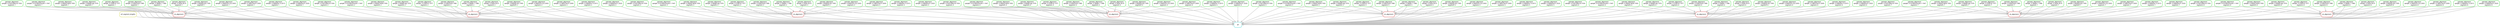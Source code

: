 digraph snakemake_dag {
    graph[bgcolor=white, margin=0];
    node[shape=box, style=rounded, fontname=sans,                 fontsize=10, penwidth=2];
    edge[penwidth=2, color=grey];
	0[label = "all", color = "0.50 0.6 0.85", style="rounded"];
	1[label = "ref_segment_lengths", color = "0.17 0.6 0.85", style="rounded"];
	2[label = "pairwise_alignment\nsample: A-PuertoRico-8-1934\nsegment: 1", color = "0.33 0.6 0.85", style="rounded"];
	3[label = "pairwise_alignment\nsample: A-PuertoRico-8-1934\nsegment: 2", color = "0.33 0.6 0.85", style="rounded"];
	4[label = "pairwise_alignment\nsample: A-PuertoRico-8-1934\nsegment: 3", color = "0.33 0.6 0.85", style="rounded"];
	5[label = "pairwise_alignment\nsample: A-PuertoRico-8-1934\nsegment: 4", color = "0.33 0.6 0.85", style="rounded"];
	6[label = "pairwise_alignment\nsample: A-PuertoRico-8-1934\nsegment: 5", color = "0.33 0.6 0.85", style="rounded"];
	7[label = "pairwise_alignment\nsample: A-PuertoRico-8-1934\nsegment: 6", color = "0.33 0.6 0.85", style="rounded"];
	8[label = "pairwise_alignment\nsample: A-PuertoRico-8-1934\nsegment: 7", color = "0.33 0.6 0.85", style="rounded"];
	9[label = "pairwise_alignment\nsample: A-PuertoRico-8-1934\nsegment: 8", color = "0.33 0.6 0.85", style="rounded"];
	10[label = "pairwise_alignment\nsample: A-FortMonmouth-1-1947\nsegment: 1", color = "0.33 0.6 0.85", style="rounded"];
	11[label = "pairwise_alignment\nsample: A-FortMonmouth-1-1947\nsegment: 2", color = "0.33 0.6 0.85", style="rounded"];
	12[label = "pairwise_alignment\nsample: A-FortMonmouth-1-1947\nsegment: 3", color = "0.33 0.6 0.85", style="rounded"];
	13[label = "pairwise_alignment\nsample: A-FortMonmouth-1-1947\nsegment: 4", color = "0.33 0.6 0.85", style="rounded"];
	14[label = "pairwise_alignment\nsample: A-FortMonmouth-1-1947\nsegment: 5", color = "0.33 0.6 0.85", style="rounded"];
	15[label = "pairwise_alignment\nsample: A-FortMonmouth-1-1947\nsegment: 6", color = "0.33 0.6 0.85", style="rounded"];
	16[label = "pairwise_alignment\nsample: A-FortMonmouth-1-1947\nsegment: 7", color = "0.33 0.6 0.85", style="rounded"];
	17[label = "pairwise_alignment\nsample: A-FortMonmouth-1-1947\nsegment: 8", color = "0.33 0.6 0.85", style="rounded"];
	18[label = "pairwise_alignment\nsample: A-Albany-4836-1950\nsegment: 1", color = "0.33 0.6 0.85", style="rounded"];
	19[label = "pairwise_alignment\nsample: A-Albany-4836-1950\nsegment: 2", color = "0.33 0.6 0.85", style="rounded"];
	20[label = "pairwise_alignment\nsample: A-Albany-4836-1950\nsegment: 3", color = "0.33 0.6 0.85", style="rounded"];
	21[label = "pairwise_alignment\nsample: A-Albany-4836-1950\nsegment: 4", color = "0.33 0.6 0.85", style="rounded"];
	22[label = "pairwise_alignment\nsample: A-Albany-4836-1950\nsegment: 5", color = "0.33 0.6 0.85", style="rounded"];
	23[label = "pairwise_alignment\nsample: A-Albany-4836-1950\nsegment: 6", color = "0.33 0.6 0.85", style="rounded"];
	24[label = "pairwise_alignment\nsample: A-Albany-4836-1950\nsegment: 7", color = "0.33 0.6 0.85", style="rounded"];
	25[label = "pairwise_alignment\nsample: A-Albany-4836-1950\nsegment: 8", color = "0.33 0.6 0.85", style="rounded"];
	26[label = "pairwise_alignment\nsample: A-NewJersey-1976\nsegment: 1", color = "0.33 0.6 0.85", style="rounded"];
	27[label = "pairwise_alignment\nsample: A-NewJersey-1976\nsegment: 2", color = "0.33 0.6 0.85", style="rounded"];
	28[label = "pairwise_alignment\nsample: A-NewJersey-1976\nsegment: 3", color = "0.33 0.6 0.85", style="rounded"];
	29[label = "pairwise_alignment\nsample: A-NewJersey-1976\nsegment: 4", color = "0.33 0.6 0.85", style="rounded"];
	30[label = "pairwise_alignment\nsample: A-NewJersey-1976\nsegment: 5", color = "0.33 0.6 0.85", style="rounded"];
	31[label = "pairwise_alignment\nsample: A-NewJersey-1976\nsegment: 6", color = "0.33 0.6 0.85", style="rounded"];
	32[label = "pairwise_alignment\nsample: A-NewJersey-1976\nsegment: 7", color = "0.33 0.6 0.85", style="rounded"];
	33[label = "pairwise_alignment\nsample: A-NewJersey-1976\nsegment: 8", color = "0.33 0.6 0.85", style="rounded"];
	34[label = "pairwise_alignment\nsample: A-USSR-92-1977\nsegment: 1", color = "0.33 0.6 0.85", style="rounded"];
	35[label = "pairwise_alignment\nsample: A-USSR-92-1977\nsegment: 2", color = "0.33 0.6 0.85", style="rounded"];
	36[label = "pairwise_alignment\nsample: A-USSR-92-1977\nsegment: 3", color = "0.33 0.6 0.85", style="rounded"];
	37[label = "pairwise_alignment\nsample: A-USSR-92-1977\nsegment: 4", color = "0.33 0.6 0.85", style="rounded"];
	38[label = "pairwise_alignment\nsample: A-USSR-92-1977\nsegment: 5", color = "0.33 0.6 0.85", style="rounded"];
	39[label = "pairwise_alignment\nsample: A-USSR-92-1977\nsegment: 6", color = "0.33 0.6 0.85", style="rounded"];
	40[label = "pairwise_alignment\nsample: A-USSR-92-1977\nsegment: 7", color = "0.33 0.6 0.85", style="rounded"];
	41[label = "pairwise_alignment\nsample: A-USSR-92-1977\nsegment: 8", color = "0.33 0.6 0.85", style="rounded"];
	42[label = "pairwise_alignment\nsample: A-India-6263-1980\nsegment: 1", color = "0.33 0.6 0.85", style="rounded"];
	43[label = "pairwise_alignment\nsample: A-India-6263-1980\nsegment: 2", color = "0.33 0.6 0.85", style="rounded"];
	44[label = "pairwise_alignment\nsample: A-India-6263-1980\nsegment: 3", color = "0.33 0.6 0.85", style="rounded"];
	45[label = "pairwise_alignment\nsample: A-India-6263-1980\nsegment: 4", color = "0.33 0.6 0.85", style="rounded"];
	46[label = "pairwise_alignment\nsample: A-India-6263-1980\nsegment: 5", color = "0.33 0.6 0.85", style="rounded"];
	47[label = "pairwise_alignment\nsample: A-India-6263-1980\nsegment: 6", color = "0.33 0.6 0.85", style="rounded"];
	48[label = "pairwise_alignment\nsample: A-India-6263-1980\nsegment: 7", color = "0.33 0.6 0.85", style="rounded"];
	49[label = "pairwise_alignment\nsample: A-India-6263-1980\nsegment: 8", color = "0.33 0.6 0.85", style="rounded"];
	50[label = "pairwise_alignment\nsample: A-Taiwan-1-1986\nsegment: 1", color = "0.33 0.6 0.85", style="rounded"];
	51[label = "pairwise_alignment\nsample: A-Taiwan-1-1986\nsegment: 2", color = "0.33 0.6 0.85", style="rounded"];
	52[label = "pairwise_alignment\nsample: A-Taiwan-1-1986\nsegment: 3", color = "0.33 0.6 0.85", style="rounded"];
	53[label = "pairwise_alignment\nsample: A-Taiwan-1-1986\nsegment: 4", color = "0.33 0.6 0.85", style="rounded"];
	54[label = "pairwise_alignment\nsample: A-Taiwan-1-1986\nsegment: 5", color = "0.33 0.6 0.85", style="rounded"];
	55[label = "pairwise_alignment\nsample: A-Taiwan-1-1986\nsegment: 6", color = "0.33 0.6 0.85", style="rounded"];
	56[label = "pairwise_alignment\nsample: A-Taiwan-1-1986\nsegment: 7", color = "0.33 0.6 0.85", style="rounded"];
	57[label = "pairwise_alignment\nsample: A-Taiwan-1-1986\nsegment: 8", color = "0.33 0.6 0.85", style="rounded"];
	58[label = "pairwise_alignment\nsample: A-Texas-36-91\nsegment: 1", color = "0.33 0.6 0.85", style="rounded"];
	59[label = "pairwise_alignment\nsample: A-Texas-36-91\nsegment: 2", color = "0.33 0.6 0.85", style="rounded"];
	60[label = "pairwise_alignment\nsample: A-Texas-36-91\nsegment: 3", color = "0.33 0.6 0.85", style="rounded"];
	61[label = "pairwise_alignment\nsample: A-Texas-36-91\nsegment: 4", color = "0.33 0.6 0.85", style="rounded"];
	62[label = "pairwise_alignment\nsample: A-Texas-36-91\nsegment: 5", color = "0.33 0.6 0.85", style="rounded"];
	63[label = "pairwise_alignment\nsample: A-Texas-36-91\nsegment: 6", color = "0.33 0.6 0.85", style="rounded"];
	64[label = "pairwise_alignment\nsample: A-Texas-36-91\nsegment: 7", color = "0.33 0.6 0.85", style="rounded"];
	65[label = "pairwise_alignment\nsample: A-Texas-36-91\nsegment: 8", color = "0.33 0.6 0.85", style="rounded"];
	66[label = "pairwise_alignment\nsample: A-Beijing-262-1995\nsegment: 1", color = "0.33 0.6 0.85", style="rounded"];
	67[label = "pairwise_alignment\nsample: A-Beijing-262-1995\nsegment: 2", color = "0.33 0.6 0.85", style="rounded"];
	68[label = "pairwise_alignment\nsample: A-Beijing-262-1995\nsegment: 3", color = "0.33 0.6 0.85", style="rounded"];
	69[label = "pairwise_alignment\nsample: A-Beijing-262-1995\nsegment: 4", color = "0.33 0.6 0.85", style="rounded"];
	70[label = "pairwise_alignment\nsample: A-Beijing-262-1995\nsegment: 5", color = "0.33 0.6 0.85", style="rounded"];
	71[label = "pairwise_alignment\nsample: A-Beijing-262-1995\nsegment: 6", color = "0.33 0.6 0.85", style="rounded"];
	72[label = "pairwise_alignment\nsample: A-Beijing-262-1995\nsegment: 7", color = "0.33 0.6 0.85", style="rounded"];
	73[label = "pairwise_alignment\nsample: A-Beijing-262-1995\nsegment: 8", color = "0.33 0.6 0.85", style="rounded"];
	74[label = "pairwise_alignment\nsample: A-NewYork-222-2003\nsegment: 1", color = "0.33 0.6 0.85", style="rounded"];
	75[label = "pairwise_alignment\nsample: A-NewYork-222-2003\nsegment: 2", color = "0.33 0.6 0.85", style="rounded"];
	76[label = "pairwise_alignment\nsample: A-NewYork-222-2003\nsegment: 3", color = "0.33 0.6 0.85", style="rounded"];
	77[label = "pairwise_alignment\nsample: A-NewYork-222-2003\nsegment: 4", color = "0.33 0.6 0.85", style="rounded"];
	78[label = "pairwise_alignment\nsample: A-NewYork-222-2003\nsegment: 5", color = "0.33 0.6 0.85", style="rounded"];
	79[label = "pairwise_alignment\nsample: A-NewYork-222-2003\nsegment: 6", color = "0.33 0.6 0.85", style="rounded"];
	80[label = "pairwise_alignment\nsample: A-NewYork-222-2003\nsegment: 7", color = "0.33 0.6 0.85", style="rounded"];
	81[label = "pairwise_alignment\nsample: A-NewYork-222-2003\nsegment: 8", color = "0.33 0.6 0.85", style="rounded"];
	82[label = "pairwise_alignment\nsample: A-California-07-2009\nsegment: 1", color = "0.33 0.6 0.85", style="rounded"];
	83[label = "pairwise_alignment\nsample: A-California-07-2009\nsegment: 2", color = "0.33 0.6 0.85", style="rounded"];
	84[label = "pairwise_alignment\nsample: A-California-07-2009\nsegment: 3", color = "0.33 0.6 0.85", style="rounded"];
	85[label = "pairwise_alignment\nsample: A-California-07-2009\nsegment: 4", color = "0.33 0.6 0.85", style="rounded"];
	86[label = "pairwise_alignment\nsample: A-California-07-2009\nsegment: 5", color = "0.33 0.6 0.85", style="rounded"];
	87[label = "pairwise_alignment\nsample: A-California-07-2009\nsegment: 6", color = "0.33 0.6 0.85", style="rounded"];
	88[label = "pairwise_alignment\nsample: A-California-07-2009\nsegment: 7", color = "0.33 0.6 0.85", style="rounded"];
	89[label = "pairwise_alignment\nsample: A-California-07-2009\nsegment: 8", color = "0.33 0.6 0.85", style="rounded"];
	90[label = "pairwise_alignment\nsample: A-Alabama-13-2015\nsegment: 1", color = "0.33 0.6 0.85", style="rounded"];
	91[label = "pairwise_alignment\nsample: A-Alabama-13-2015\nsegment: 2", color = "0.33 0.6 0.85", style="rounded"];
	92[label = "pairwise_alignment\nsample: A-Alabama-13-2015\nsegment: 3", color = "0.33 0.6 0.85", style="rounded"];
	93[label = "pairwise_alignment\nsample: A-Alabama-13-2015\nsegment: 4", color = "0.33 0.6 0.85", style="rounded"];
	94[label = "pairwise_alignment\nsample: A-Alabama-13-2015\nsegment: 5", color = "0.33 0.6 0.85", style="rounded"];
	95[label = "pairwise_alignment\nsample: A-Alabama-13-2015\nsegment: 6", color = "0.33 0.6 0.85", style="rounded"];
	96[label = "pairwise_alignment\nsample: A-Alabama-13-2015\nsegment: 7", color = "0.33 0.6 0.85", style="rounded"];
	97[label = "pairwise_alignment\nsample: A-Alabama-13-2015\nsegment: 8", color = "0.33 0.6 0.85", style="rounded"];
	98[label = "pairwise_alignment\nsample: A-Alabama-01-2020\nsegment: 1", color = "0.33 0.6 0.85", style="rounded"];
	99[label = "pairwise_alignment\nsample: A-Alabama-01-2020\nsegment: 2", color = "0.33 0.6 0.85", style="rounded"];
	100[label = "pairwise_alignment\nsample: A-Alabama-01-2020\nsegment: 3", color = "0.33 0.6 0.85", style="rounded"];
	101[label = "pairwise_alignment\nsample: A-Alabama-01-2020\nsegment: 4", color = "0.33 0.6 0.85", style="rounded"];
	102[label = "pairwise_alignment\nsample: A-Alabama-01-2020\nsegment: 5", color = "0.33 0.6 0.85", style="rounded"];
	103[label = "pairwise_alignment\nsample: A-Alabama-01-2020\nsegment: 6", color = "0.33 0.6 0.85", style="rounded"];
	104[label = "pairwise_alignment\nsample: A-Alabama-01-2020\nsegment: 7", color = "0.33 0.6 0.85", style="rounded"];
	105[label = "pairwise_alignment\nsample: A-Alabama-01-2020\nsegment: 8", color = "0.33 0.6 0.85", style="rounded"];
	106[label = "viz_alignment", color = "0.00 0.6 0.85", style="rounded"];
	107[label = "viz_alignment", color = "0.00 0.6 0.85", style="rounded"];
	108[label = "viz_alignment", color = "0.00 0.6 0.85", style="rounded"];
	109[label = "viz_alignment", color = "0.00 0.6 0.85", style="rounded"];
	110[label = "viz_alignment", color = "0.00 0.6 0.85", style="rounded"];
	111[label = "viz_alignment", color = "0.00 0.6 0.85", style="rounded"];
	112[label = "viz_alignment", color = "0.00 0.6 0.85", style="rounded"];
	113[label = "viz_alignment", color = "0.00 0.6 0.85", style="rounded"];
	1 -> 0
	2 -> 0
	3 -> 0
	4 -> 0
	5 -> 0
	6 -> 0
	7 -> 0
	8 -> 0
	9 -> 0
	10 -> 0
	11 -> 0
	12 -> 0
	13 -> 0
	14 -> 0
	15 -> 0
	16 -> 0
	17 -> 0
	18 -> 0
	19 -> 0
	20 -> 0
	21 -> 0
	22 -> 0
	23 -> 0
	24 -> 0
	25 -> 0
	26 -> 0
	27 -> 0
	28 -> 0
	29 -> 0
	30 -> 0
	31 -> 0
	32 -> 0
	33 -> 0
	34 -> 0
	35 -> 0
	36 -> 0
	37 -> 0
	38 -> 0
	39 -> 0
	40 -> 0
	41 -> 0
	42 -> 0
	43 -> 0
	44 -> 0
	45 -> 0
	46 -> 0
	47 -> 0
	48 -> 0
	49 -> 0
	50 -> 0
	51 -> 0
	52 -> 0
	53 -> 0
	54 -> 0
	55 -> 0
	56 -> 0
	57 -> 0
	58 -> 0
	59 -> 0
	60 -> 0
	61 -> 0
	62 -> 0
	63 -> 0
	64 -> 0
	65 -> 0
	66 -> 0
	67 -> 0
	68 -> 0
	69 -> 0
	70 -> 0
	71 -> 0
	72 -> 0
	73 -> 0
	74 -> 0
	75 -> 0
	76 -> 0
	77 -> 0
	78 -> 0
	79 -> 0
	80 -> 0
	81 -> 0
	82 -> 0
	83 -> 0
	84 -> 0
	85 -> 0
	86 -> 0
	87 -> 0
	88 -> 0
	89 -> 0
	90 -> 0
	91 -> 0
	92 -> 0
	93 -> 0
	94 -> 0
	95 -> 0
	96 -> 0
	97 -> 0
	98 -> 0
	99 -> 0
	100 -> 0
	101 -> 0
	102 -> 0
	103 -> 0
	104 -> 0
	105 -> 0
	106 -> 0
	107 -> 0
	108 -> 0
	109 -> 0
	110 -> 0
	111 -> 0
	112 -> 0
	113 -> 0
	2 -> 106
	10 -> 106
	18 -> 106
	26 -> 106
	34 -> 106
	42 -> 106
	50 -> 106
	58 -> 106
	66 -> 106
	74 -> 106
	82 -> 106
	90 -> 106
	98 -> 106
	3 -> 107
	11 -> 107
	19 -> 107
	27 -> 107
	35 -> 107
	43 -> 107
	51 -> 107
	59 -> 107
	67 -> 107
	75 -> 107
	83 -> 107
	91 -> 107
	99 -> 107
	4 -> 108
	12 -> 108
	20 -> 108
	28 -> 108
	36 -> 108
	44 -> 108
	52 -> 108
	60 -> 108
	68 -> 108
	76 -> 108
	84 -> 108
	92 -> 108
	100 -> 108
	5 -> 109
	13 -> 109
	21 -> 109
	29 -> 109
	37 -> 109
	45 -> 109
	53 -> 109
	61 -> 109
	69 -> 109
	77 -> 109
	85 -> 109
	93 -> 109
	101 -> 109
	6 -> 110
	14 -> 110
	22 -> 110
	30 -> 110
	38 -> 110
	46 -> 110
	54 -> 110
	62 -> 110
	70 -> 110
	78 -> 110
	86 -> 110
	94 -> 110
	102 -> 110
	7 -> 111
	15 -> 111
	23 -> 111
	31 -> 111
	39 -> 111
	47 -> 111
	55 -> 111
	63 -> 111
	71 -> 111
	79 -> 111
	87 -> 111
	95 -> 111
	103 -> 111
	8 -> 112
	16 -> 112
	24 -> 112
	32 -> 112
	40 -> 112
	48 -> 112
	56 -> 112
	64 -> 112
	72 -> 112
	80 -> 112
	88 -> 112
	96 -> 112
	104 -> 112
	9 -> 113
	17 -> 113
	25 -> 113
	33 -> 113
	41 -> 113
	49 -> 113
	57 -> 113
	65 -> 113
	73 -> 113
	81 -> 113
	89 -> 113
	97 -> 113
	105 -> 113
}            
